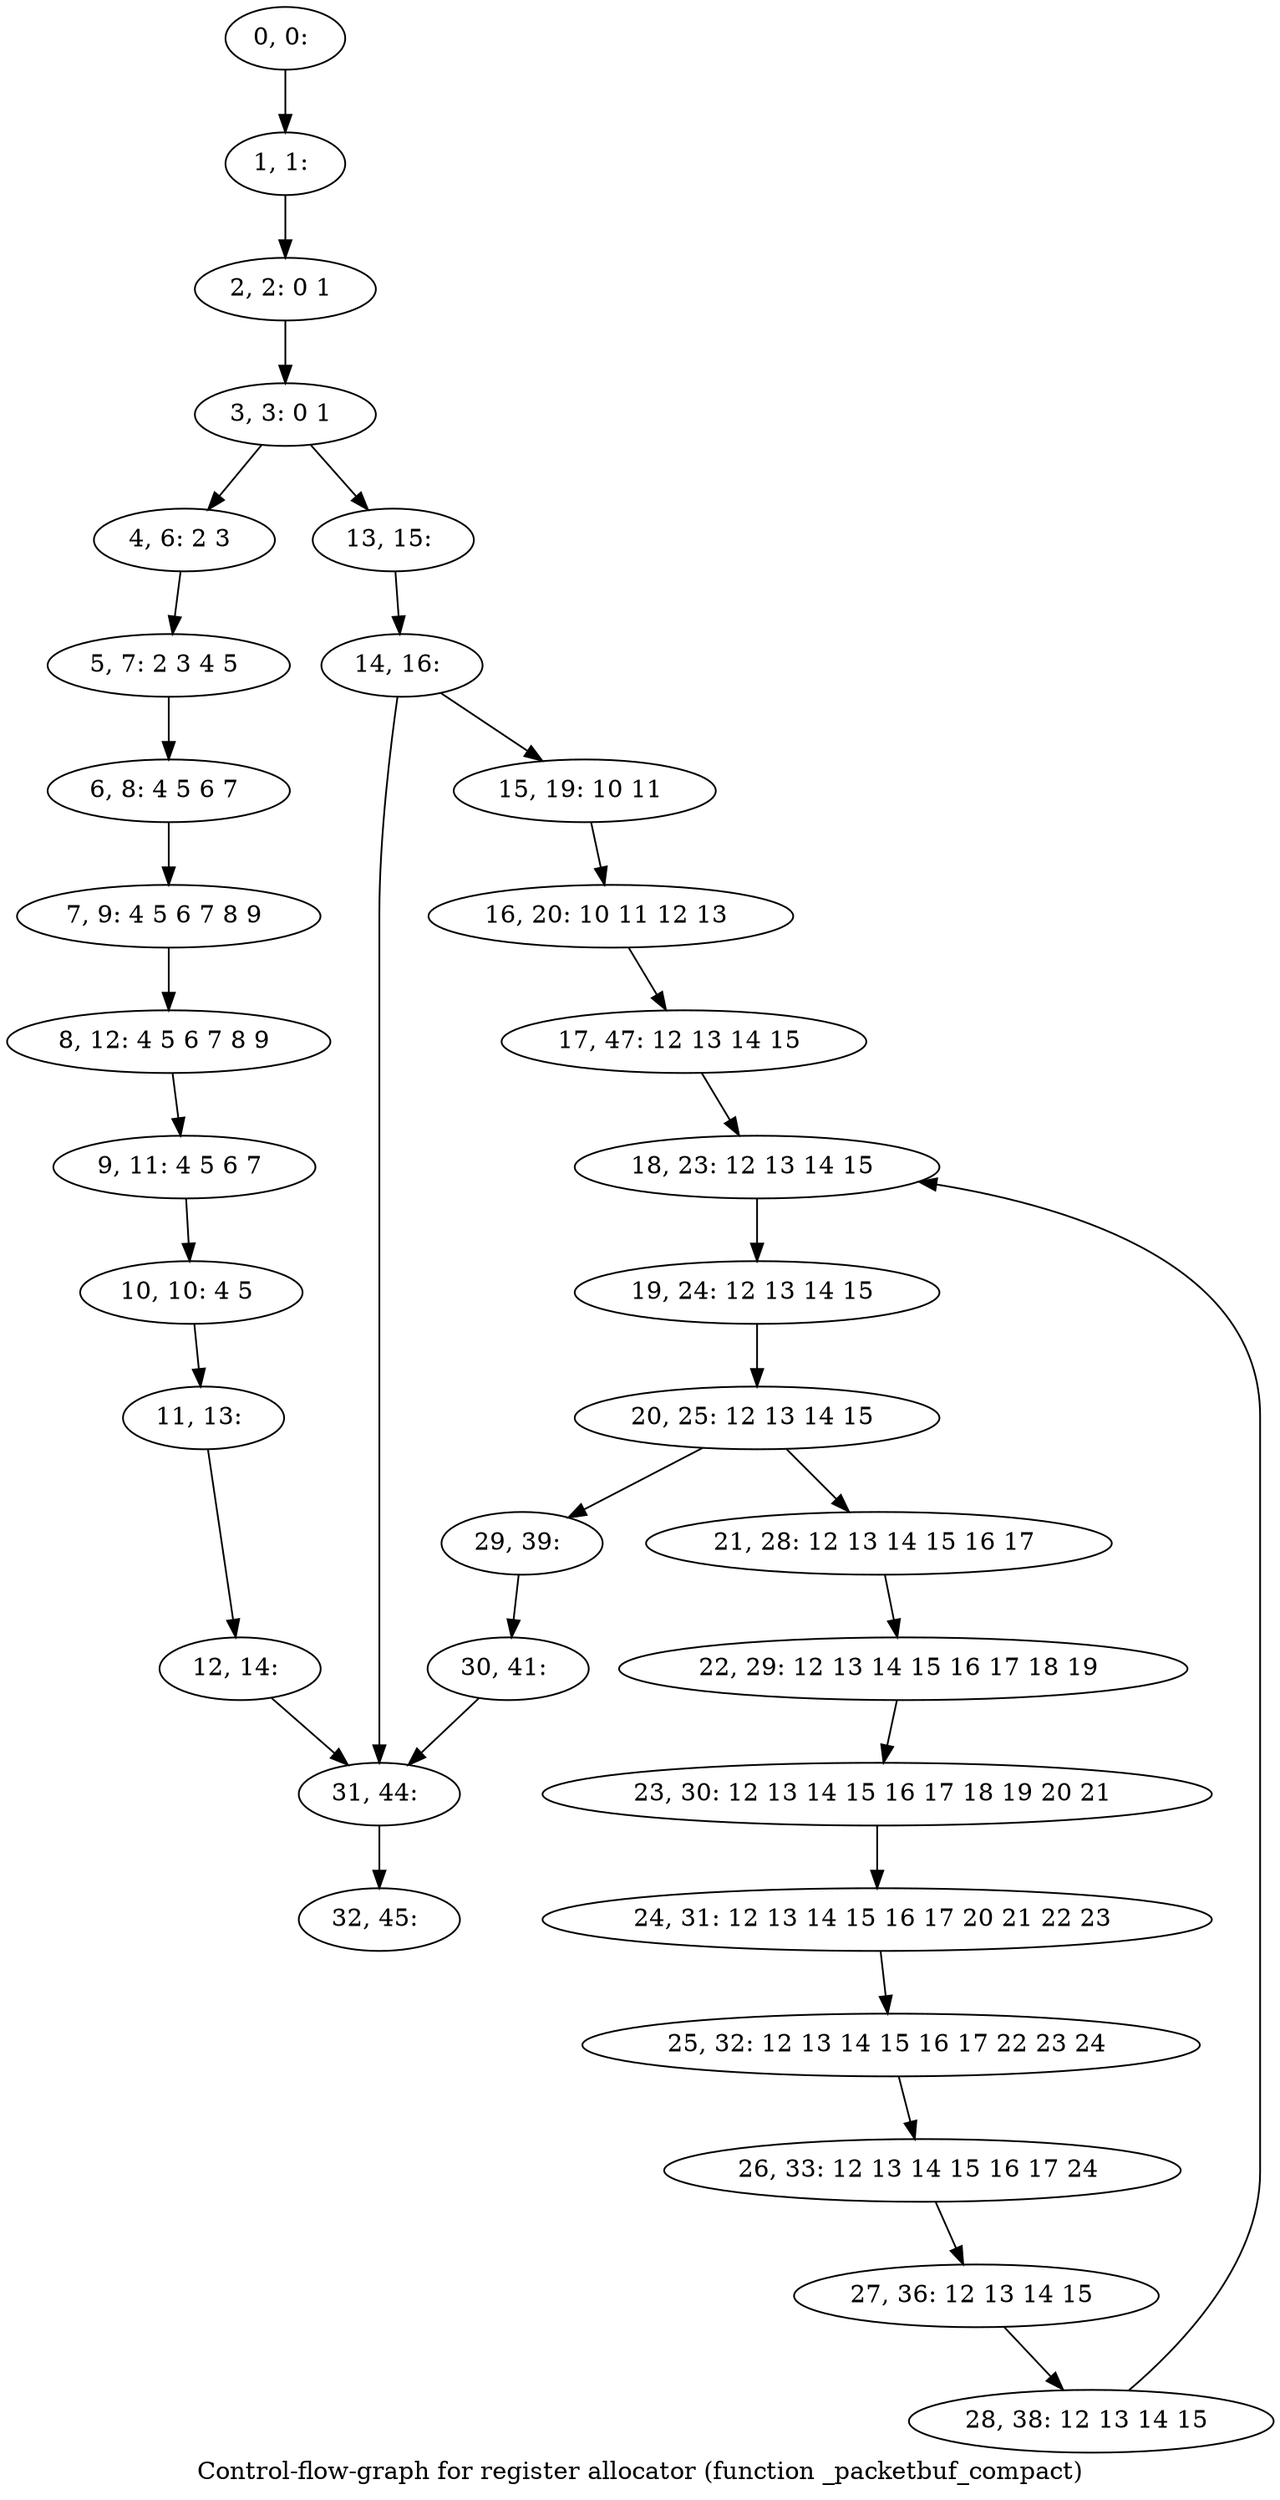 digraph G {
graph [label="Control-flow-graph for register allocator (function _packetbuf_compact)"]
0[label="0, 0: "];
1[label="1, 1: "];
2[label="2, 2: 0 1 "];
3[label="3, 3: 0 1 "];
4[label="4, 6: 2 3 "];
5[label="5, 7: 2 3 4 5 "];
6[label="6, 8: 4 5 6 7 "];
7[label="7, 9: 4 5 6 7 8 9 "];
8[label="8, 12: 4 5 6 7 8 9 "];
9[label="9, 11: 4 5 6 7 "];
10[label="10, 10: 4 5 "];
11[label="11, 13: "];
12[label="12, 14: "];
13[label="13, 15: "];
14[label="14, 16: "];
15[label="15, 19: 10 11 "];
16[label="16, 20: 10 11 12 13 "];
17[label="17, 47: 12 13 14 15 "];
18[label="18, 23: 12 13 14 15 "];
19[label="19, 24: 12 13 14 15 "];
20[label="20, 25: 12 13 14 15 "];
21[label="21, 28: 12 13 14 15 16 17 "];
22[label="22, 29: 12 13 14 15 16 17 18 19 "];
23[label="23, 30: 12 13 14 15 16 17 18 19 20 21 "];
24[label="24, 31: 12 13 14 15 16 17 20 21 22 23 "];
25[label="25, 32: 12 13 14 15 16 17 22 23 24 "];
26[label="26, 33: 12 13 14 15 16 17 24 "];
27[label="27, 36: 12 13 14 15 "];
28[label="28, 38: 12 13 14 15 "];
29[label="29, 39: "];
30[label="30, 41: "];
31[label="31, 44: "];
32[label="32, 45: "];
0->1 ;
1->2 ;
2->3 ;
3->4 ;
3->13 ;
4->5 ;
5->6 ;
6->7 ;
7->8 ;
8->9 ;
9->10 ;
10->11 ;
11->12 ;
12->31 ;
13->14 ;
14->15 ;
14->31 ;
15->16 ;
16->17 ;
17->18 ;
18->19 ;
19->20 ;
20->21 ;
20->29 ;
21->22 ;
22->23 ;
23->24 ;
24->25 ;
25->26 ;
26->27 ;
27->28 ;
28->18 ;
29->30 ;
30->31 ;
31->32 ;
}
